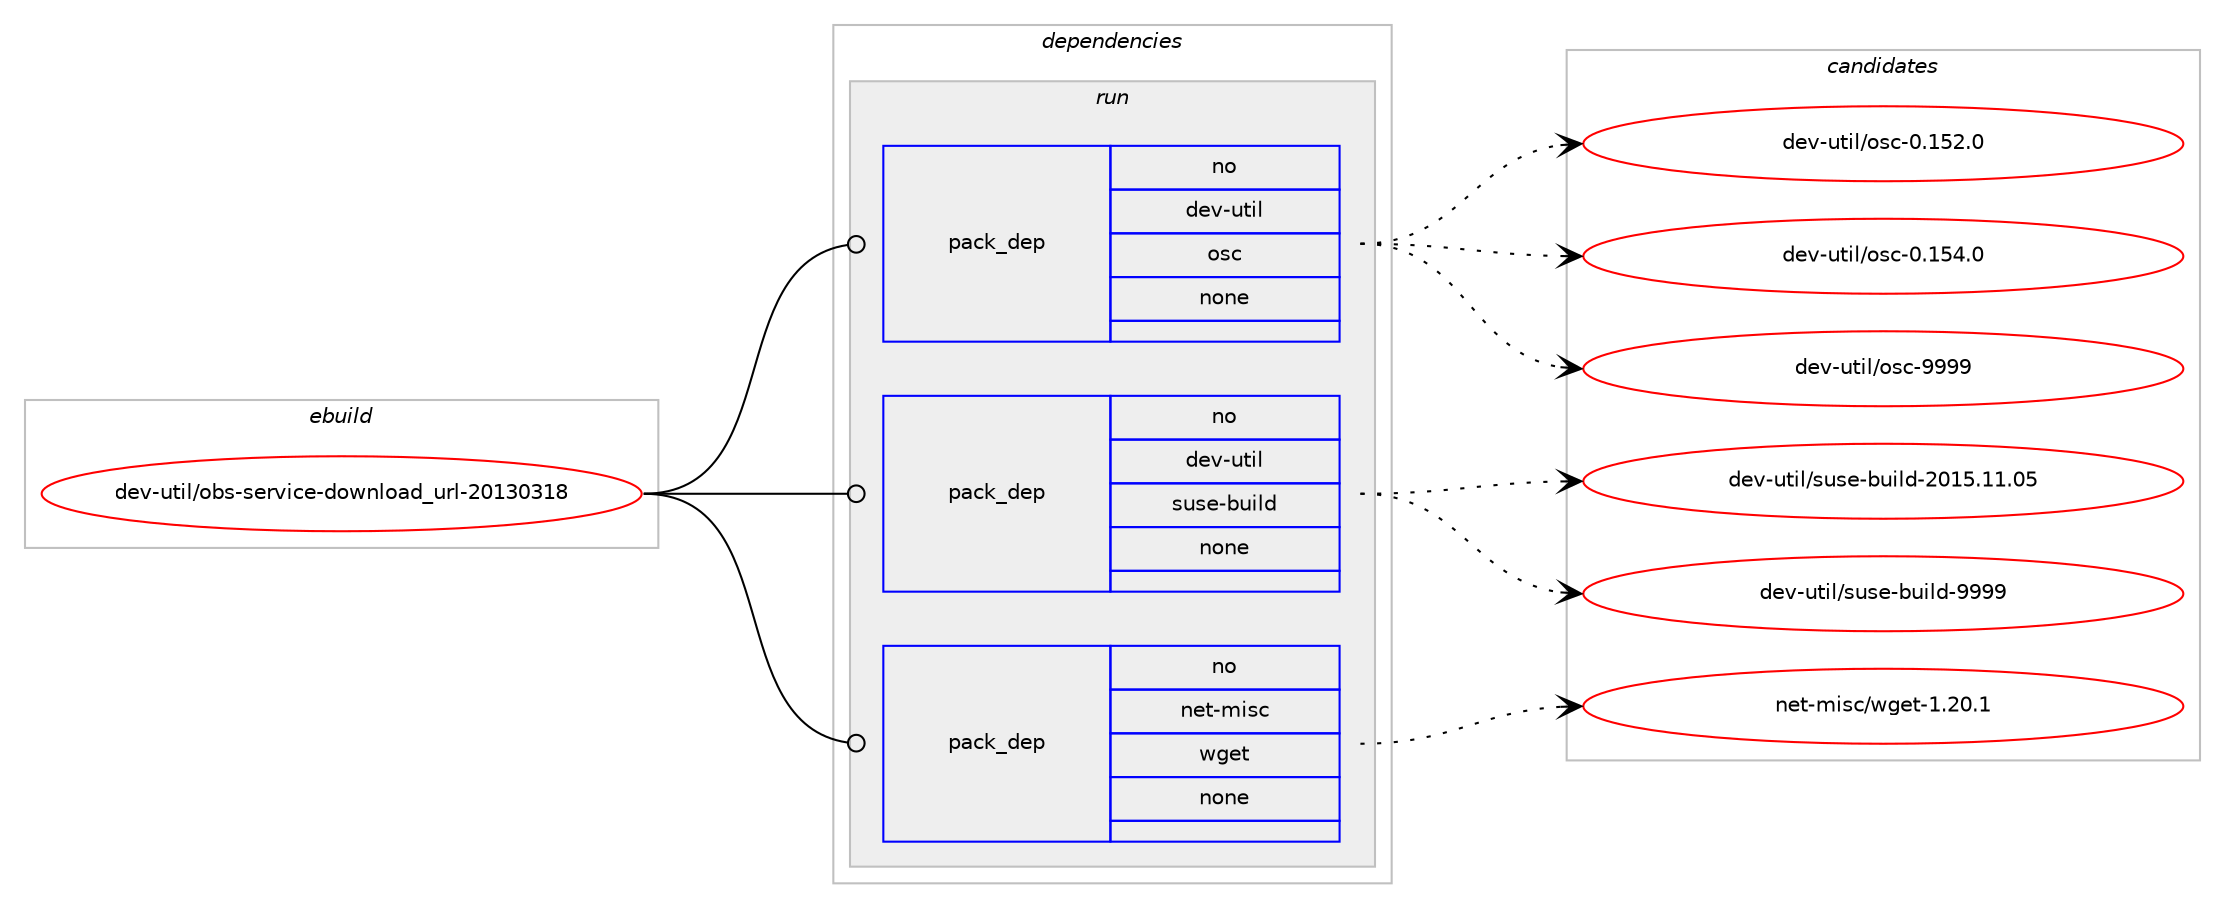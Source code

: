 digraph prolog {

# *************
# Graph options
# *************

newrank=true;
concentrate=true;
compound=true;
graph [rankdir=LR,fontname=Helvetica,fontsize=10,ranksep=1.5];#, ranksep=2.5, nodesep=0.2];
edge  [arrowhead=vee];
node  [fontname=Helvetica,fontsize=10];

# **********
# The ebuild
# **********

subgraph cluster_leftcol {
color=gray;
rank=same;
label=<<i>ebuild</i>>;
id [label="dev-util/obs-service-download_url-20130318", color=red, width=4, href="../dev-util/obs-service-download_url-20130318.svg"];
}

# ****************
# The dependencies
# ****************

subgraph cluster_midcol {
color=gray;
label=<<i>dependencies</i>>;
subgraph cluster_compile {
fillcolor="#eeeeee";
style=filled;
label=<<i>compile</i>>;
}
subgraph cluster_compileandrun {
fillcolor="#eeeeee";
style=filled;
label=<<i>compile and run</i>>;
}
subgraph cluster_run {
fillcolor="#eeeeee";
style=filled;
label=<<i>run</i>>;
subgraph pack1099423 {
dependency1547944 [label=<<TABLE BORDER="0" CELLBORDER="1" CELLSPACING="0" CELLPADDING="4" WIDTH="220"><TR><TD ROWSPAN="6" CELLPADDING="30">pack_dep</TD></TR><TR><TD WIDTH="110">no</TD></TR><TR><TD>dev-util</TD></TR><TR><TD>osc</TD></TR><TR><TD>none</TD></TR><TR><TD></TD></TR></TABLE>>, shape=none, color=blue];
}
id:e -> dependency1547944:w [weight=20,style="solid",arrowhead="odot"];
subgraph pack1099424 {
dependency1547945 [label=<<TABLE BORDER="0" CELLBORDER="1" CELLSPACING="0" CELLPADDING="4" WIDTH="220"><TR><TD ROWSPAN="6" CELLPADDING="30">pack_dep</TD></TR><TR><TD WIDTH="110">no</TD></TR><TR><TD>dev-util</TD></TR><TR><TD>suse-build</TD></TR><TR><TD>none</TD></TR><TR><TD></TD></TR></TABLE>>, shape=none, color=blue];
}
id:e -> dependency1547945:w [weight=20,style="solid",arrowhead="odot"];
subgraph pack1099425 {
dependency1547946 [label=<<TABLE BORDER="0" CELLBORDER="1" CELLSPACING="0" CELLPADDING="4" WIDTH="220"><TR><TD ROWSPAN="6" CELLPADDING="30">pack_dep</TD></TR><TR><TD WIDTH="110">no</TD></TR><TR><TD>net-misc</TD></TR><TR><TD>wget</TD></TR><TR><TD>none</TD></TR><TR><TD></TD></TR></TABLE>>, shape=none, color=blue];
}
id:e -> dependency1547946:w [weight=20,style="solid",arrowhead="odot"];
}
}

# **************
# The candidates
# **************

subgraph cluster_choices {
rank=same;
color=gray;
label=<<i>candidates</i>>;

subgraph choice1099423 {
color=black;
nodesep=1;
choice1001011184511711610510847111115994548464953504648 [label="dev-util/osc-0.152.0", color=red, width=4,href="../dev-util/osc-0.152.0.svg"];
choice1001011184511711610510847111115994548464953524648 [label="dev-util/osc-0.154.0", color=red, width=4,href="../dev-util/osc-0.154.0.svg"];
choice1001011184511711610510847111115994557575757 [label="dev-util/osc-9999", color=red, width=4,href="../dev-util/osc-9999.svg"];
dependency1547944:e -> choice1001011184511711610510847111115994548464953504648:w [style=dotted,weight="100"];
dependency1547944:e -> choice1001011184511711610510847111115994548464953524648:w [style=dotted,weight="100"];
dependency1547944:e -> choice1001011184511711610510847111115994557575757:w [style=dotted,weight="100"];
}
subgraph choice1099424 {
color=black;
nodesep=1;
choice100101118451171161051084711511711510145981171051081004550484953464949464853 [label="dev-util/suse-build-2015.11.05", color=red, width=4,href="../dev-util/suse-build-2015.11.05.svg"];
choice100101118451171161051084711511711510145981171051081004557575757 [label="dev-util/suse-build-9999", color=red, width=4,href="../dev-util/suse-build-9999.svg"];
dependency1547945:e -> choice100101118451171161051084711511711510145981171051081004550484953464949464853:w [style=dotted,weight="100"];
dependency1547945:e -> choice100101118451171161051084711511711510145981171051081004557575757:w [style=dotted,weight="100"];
}
subgraph choice1099425 {
color=black;
nodesep=1;
choice11010111645109105115994711910310111645494650484649 [label="net-misc/wget-1.20.1", color=red, width=4,href="../net-misc/wget-1.20.1.svg"];
dependency1547946:e -> choice11010111645109105115994711910310111645494650484649:w [style=dotted,weight="100"];
}
}

}

